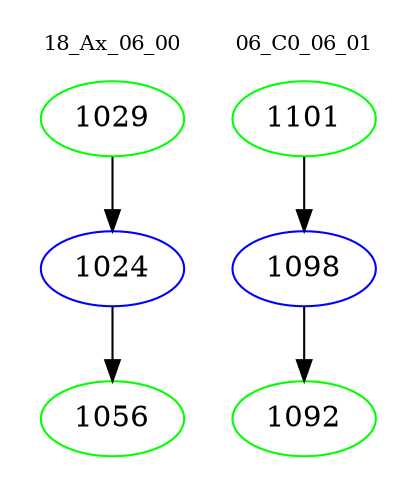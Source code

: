 digraph{
subgraph cluster_0 {
color = white
label = "18_Ax_06_00";
fontsize=10;
T0_1029 [label="1029", color="green"]
T0_1029 -> T0_1024 [color="black"]
T0_1024 [label="1024", color="blue"]
T0_1024 -> T0_1056 [color="black"]
T0_1056 [label="1056", color="green"]
}
subgraph cluster_1 {
color = white
label = "06_C0_06_01";
fontsize=10;
T1_1101 [label="1101", color="green"]
T1_1101 -> T1_1098 [color="black"]
T1_1098 [label="1098", color="blue"]
T1_1098 -> T1_1092 [color="black"]
T1_1092 [label="1092", color="green"]
}
}
